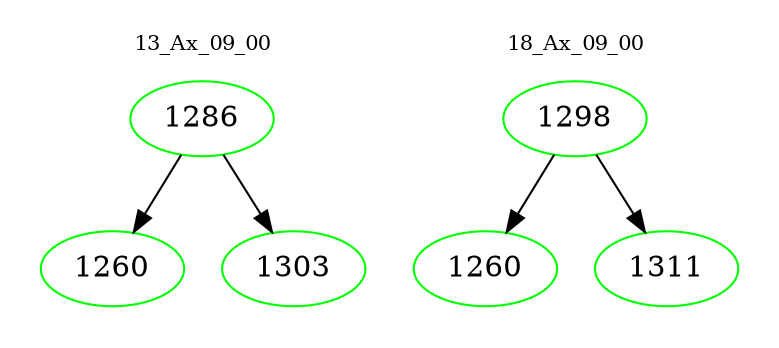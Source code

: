 digraph{
subgraph cluster_0 {
color = white
label = "13_Ax_09_00";
fontsize=10;
T0_1286 [label="1286", color="green"]
T0_1286 -> T0_1260 [color="black"]
T0_1260 [label="1260", color="green"]
T0_1286 -> T0_1303 [color="black"]
T0_1303 [label="1303", color="green"]
}
subgraph cluster_1 {
color = white
label = "18_Ax_09_00";
fontsize=10;
T1_1298 [label="1298", color="green"]
T1_1298 -> T1_1260 [color="black"]
T1_1260 [label="1260", color="green"]
T1_1298 -> T1_1311 [color="black"]
T1_1311 [label="1311", color="green"]
}
}
